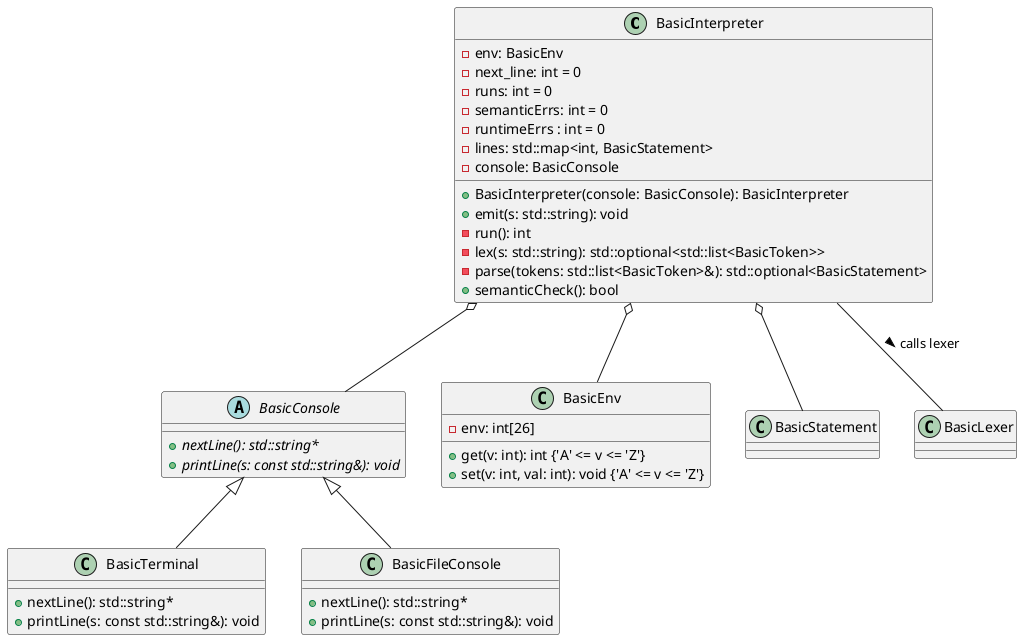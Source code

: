 @startuml Interpreter classes

class BasicInterpreter {
    - env: BasicEnv
    - next_line: int = 0
    - runs: int = 0
    - semanticErrs: int = 0
    - runtimeErrs : int = 0
    - lines: std::map<int, BasicStatement>
    - console: BasicConsole
    + BasicInterpreter(console: BasicConsole): BasicInterpreter
    + emit(s: std::string): void
    - run(): int
    - lex(s: std::string): std::optional<std::list<BasicToken>>
    - parse(tokens: std::list<BasicToken>&): std::optional<BasicStatement>
    + semanticCheck(): bool
}

abstract class BasicConsole {
    + {abstract} nextLine(): std::string*
    + {abstract} printLine(s: const std::string&): void
}

class BasicTerminal extends BasicConsole {
    + nextLine(): std::string*
    + printLine(s: const std::string&): void
}

class BasicFileConsole extends BasicConsole {
    + nextLine(): std::string*
    + printLine(s: const std::string&): void
}

class BasicEnv {
    - env: int[26]
    + get(v: int): int {'A' <= v <= 'Z'}
    + set(v: int, val: int): void {'A' <= v <= 'Z'}
}

BasicInterpreter o-- BasicConsole
BasicInterpreter o-- BasicStatement
BasicInterpreter o-- BasicEnv

BasicInterpreter -- BasicLexer : calls lexer >

@enduml
